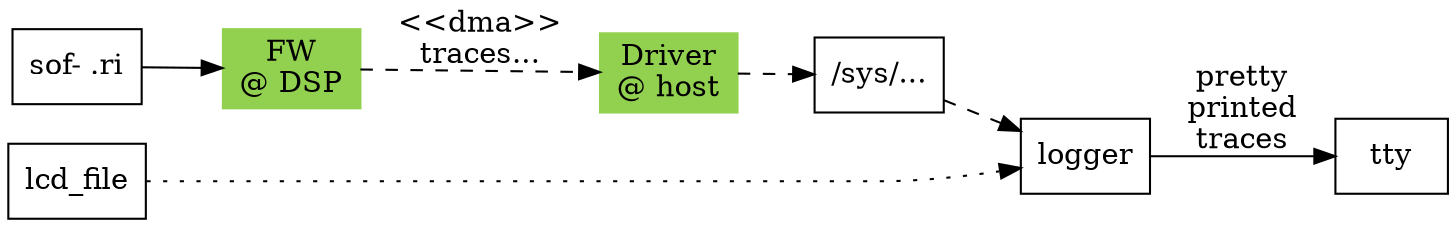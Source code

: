 digraph build_proc_traces {
   node [shape = record];
   rankdir = LR;

   ri [label = "sof- .ri"];
   lcd_file;

   dsp [label = "FW\n@ DSP ", style = filled, color = "#92d050"];
   ri -> dsp

   drv [label = "Driver\n@ host", style = filled, color = "#92d050"]
   dsp -> drv [style = dashed, label = "<<dma>>\ntraces..."];

   log [label = "/sys/..."];
   drv -> log [style = dashed];

   log -> logger [style = dashed];
   lcd_file -> logger [style = dotted];

   logger -> tty [label = "pretty\nprinted\ntraces"];

   { rank = same; ri; lcd_file }
}
